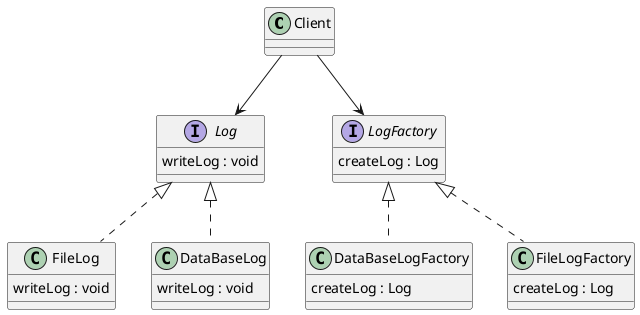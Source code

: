 @startuml

class Client

Client --> Log
Client --> LogFactory

interface Log {
    writeLog : void
}
class FileLog {
    writeLog : void
}
class DataBaseLog {
    writeLog : void
}
Log <|.. FileLog
Log <|.. DataBaseLog

interface LogFactory {
    createLog : Log
}
class DataBaseLogFactory {
    createLog : Log
}
class FileLogFactory {
    createLog : Log
}
LogFactory <|.. FileLogFactory
LogFactory <|.. DataBaseLogFactory
@enduml